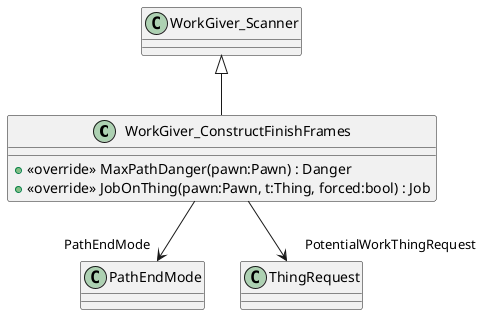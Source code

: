 @startuml
class WorkGiver_ConstructFinishFrames {
    + <<override>> MaxPathDanger(pawn:Pawn) : Danger
    + <<override>> JobOnThing(pawn:Pawn, t:Thing, forced:bool) : Job
}
WorkGiver_Scanner <|-- WorkGiver_ConstructFinishFrames
WorkGiver_ConstructFinishFrames --> "PathEndMode" PathEndMode
WorkGiver_ConstructFinishFrames --> "PotentialWorkThingRequest" ThingRequest
@enduml
